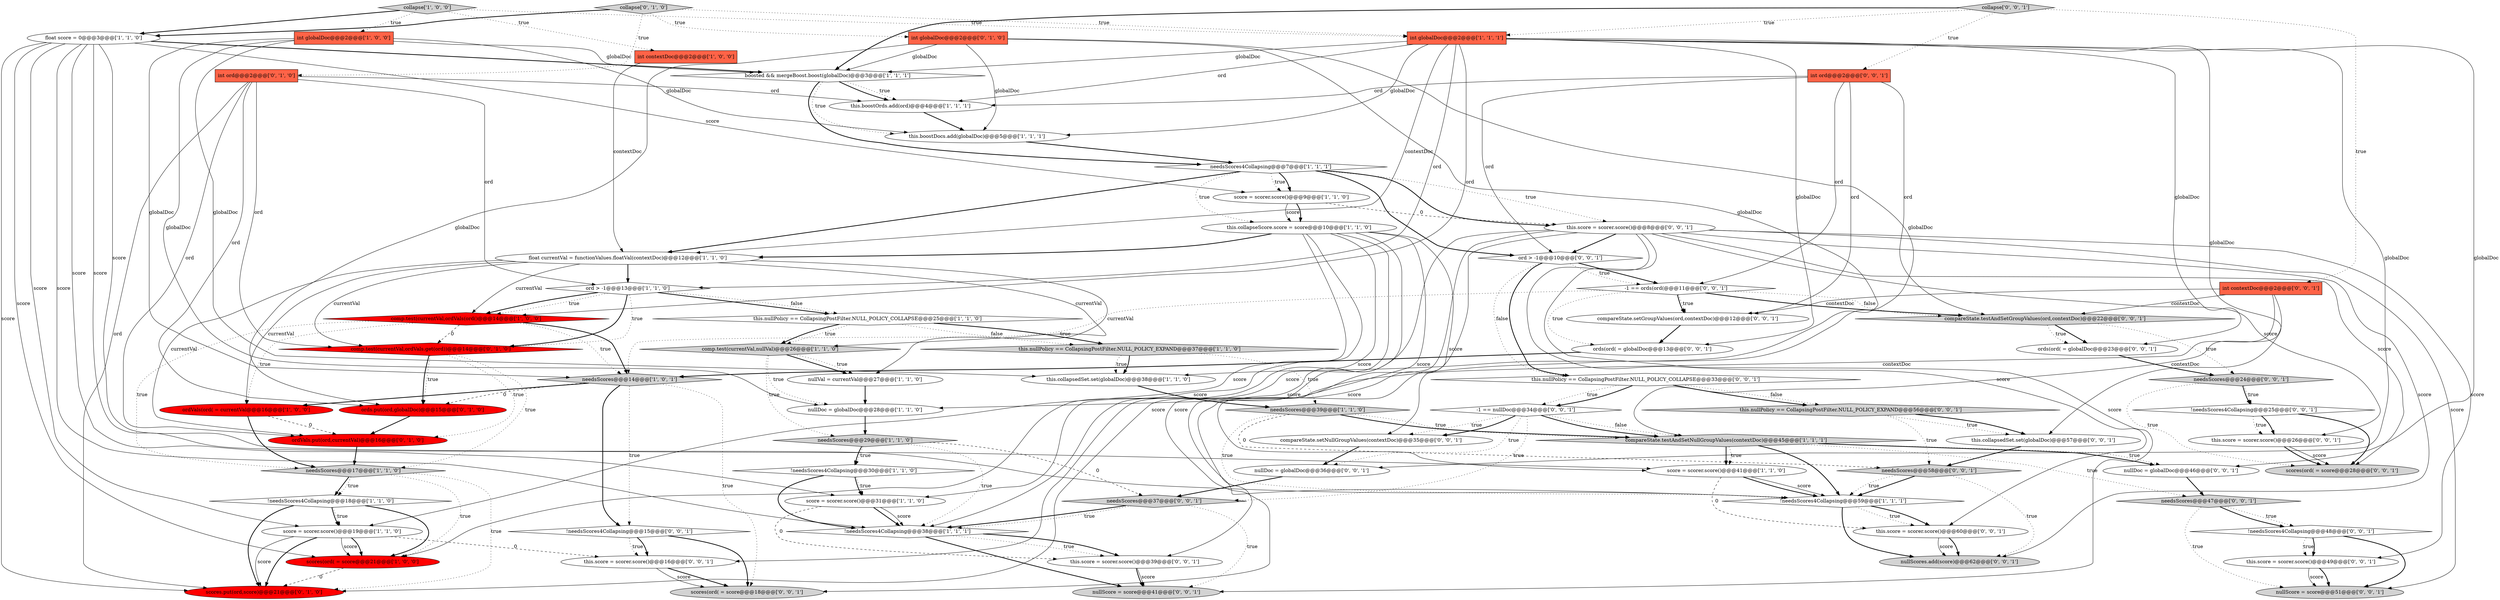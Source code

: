 digraph {
55 [style = filled, label = "this.score = scorer.score()@@@60@@@['0', '0', '1']", fillcolor = white, shape = ellipse image = "AAA0AAABBB3BBB"];
28 [style = filled, label = "!needsScores4Collapsing@@@38@@@['1', '1', '1']", fillcolor = white, shape = diamond image = "AAA0AAABBB1BBB"];
71 [style = filled, label = "int contextDoc@@@2@@@['0', '0', '1']", fillcolor = tomato, shape = box image = "AAA0AAABBB3BBB"];
8 [style = filled, label = "ordVals(ord( = currentVal@@@16@@@['1', '0', '0']", fillcolor = red, shape = ellipse image = "AAA1AAABBB1BBB"];
10 [style = filled, label = "score = scorer.score()@@@19@@@['1', '1', '0']", fillcolor = white, shape = ellipse image = "AAA0AAABBB1BBB"];
58 [style = filled, label = "-1 == nullDoc@@@34@@@['0', '0', '1']", fillcolor = white, shape = diamond image = "AAA0AAABBB3BBB"];
21 [style = filled, label = "this.boostDocs.add(globalDoc)@@@5@@@['1', '1', '1']", fillcolor = white, shape = ellipse image = "AAA0AAABBB1BBB"];
72 [style = filled, label = "compareState.testAndSetGroupValues(ord,contextDoc)@@@22@@@['0', '0', '1']", fillcolor = lightgray, shape = diamond image = "AAA0AAABBB3BBB"];
7 [style = filled, label = "needsScores@@@14@@@['1', '0', '1']", fillcolor = lightgray, shape = diamond image = "AAA0AAABBB1BBB"];
18 [style = filled, label = "this.collapsedSet.set(globalDoc)@@@38@@@['1', '1', '0']", fillcolor = white, shape = ellipse image = "AAA0AAABBB1BBB"];
56 [style = filled, label = "this.score = scorer.score()@@@39@@@['0', '0', '1']", fillcolor = white, shape = ellipse image = "AAA0AAABBB3BBB"];
24 [style = filled, label = "int globalDoc@@@2@@@['1', '0', '0']", fillcolor = tomato, shape = box image = "AAA0AAABBB1BBB"];
3 [style = filled, label = "collapse['1', '0', '0']", fillcolor = lightgray, shape = diamond image = "AAA0AAABBB1BBB"];
41 [style = filled, label = "!needsScores4Collapsing@@@15@@@['0', '0', '1']", fillcolor = white, shape = diamond image = "AAA0AAABBB3BBB"];
49 [style = filled, label = "needsScores@@@37@@@['0', '0', '1']", fillcolor = lightgray, shape = diamond image = "AAA0AAABBB3BBB"];
13 [style = filled, label = "ord > -1@@@13@@@['1', '1', '0']", fillcolor = white, shape = diamond image = "AAA0AAABBB1BBB"];
60 [style = filled, label = "-1 == ords(ord(@@@11@@@['0', '0', '1']", fillcolor = white, shape = diamond image = "AAA0AAABBB3BBB"];
73 [style = filled, label = "nullDoc = globalDoc@@@36@@@['0', '0', '1']", fillcolor = white, shape = ellipse image = "AAA0AAABBB3BBB"];
2 [style = filled, label = "float score = 0@@@3@@@['1', '1', '0']", fillcolor = white, shape = ellipse image = "AAA0AAABBB1BBB"];
9 [style = filled, label = "float currentVal = functionValues.floatVal(contextDoc)@@@12@@@['1', '1', '0']", fillcolor = white, shape = ellipse image = "AAA0AAABBB1BBB"];
17 [style = filled, label = "this.nullPolicy == CollapsingPostFilter.NULL_POLICY_COLLAPSE@@@25@@@['1', '1', '0']", fillcolor = white, shape = diamond image = "AAA0AAABBB1BBB"];
16 [style = filled, label = "compareState.testAndSetNullGroupValues(contextDoc)@@@45@@@['1', '1', '1']", fillcolor = lightgray, shape = diamond image = "AAA0AAABBB1BBB"];
43 [style = filled, label = "this.nullPolicy == CollapsingPostFilter.NULL_POLICY_EXPAND@@@56@@@['0', '0', '1']", fillcolor = lightgray, shape = diamond image = "AAA0AAABBB3BBB"];
50 [style = filled, label = "needsScores@@@24@@@['0', '0', '1']", fillcolor = lightgray, shape = diamond image = "AAA0AAABBB3BBB"];
54 [style = filled, label = "ords(ord( = globalDoc@@@13@@@['0', '0', '1']", fillcolor = white, shape = ellipse image = "AAA0AAABBB3BBB"];
62 [style = filled, label = "collapse['0', '0', '1']", fillcolor = lightgray, shape = diamond image = "AAA0AAABBB3BBB"];
63 [style = filled, label = "nullScores.add(score)@@@62@@@['0', '0', '1']", fillcolor = lightgray, shape = ellipse image = "AAA0AAABBB3BBB"];
65 [style = filled, label = "needsScores@@@58@@@['0', '0', '1']", fillcolor = lightgray, shape = diamond image = "AAA0AAABBB3BBB"];
27 [style = filled, label = "!needsScores4Collapsing@@@59@@@['1', '1', '1']", fillcolor = white, shape = diamond image = "AAA0AAABBB1BBB"];
15 [style = filled, label = "comp.test(currentVal,ordVals(ord()@@@14@@@['1', '0', '0']", fillcolor = red, shape = diamond image = "AAA1AAABBB1BBB"];
38 [style = filled, label = "comp.test(currentVal,ordVals.get(ord))@@@14@@@['0', '1', '0']", fillcolor = red, shape = diamond image = "AAA1AAABBB2BBB"];
33 [style = filled, label = "comp.test(currentVal,nullVal)@@@26@@@['1', '1', '0']", fillcolor = lightgray, shape = diamond image = "AAA0AAABBB1BBB"];
51 [style = filled, label = "nullDoc = globalDoc@@@46@@@['0', '0', '1']", fillcolor = white, shape = ellipse image = "AAA0AAABBB3BBB"];
70 [style = filled, label = "scores(ord( = score@@@28@@@['0', '0', '1']", fillcolor = lightgray, shape = ellipse image = "AAA0AAABBB3BBB"];
1 [style = filled, label = "needsScores@@@39@@@['1', '1', '0']", fillcolor = lightgray, shape = diamond image = "AAA0AAABBB1BBB"];
25 [style = filled, label = "this.boostOrds.add(ord)@@@4@@@['1', '1', '1']", fillcolor = white, shape = ellipse image = "AAA0AAABBB1BBB"];
45 [style = filled, label = "!needsScores4Collapsing@@@25@@@['0', '0', '1']", fillcolor = white, shape = diamond image = "AAA0AAABBB3BBB"];
23 [style = filled, label = "nullDoc = globalDoc@@@28@@@['1', '1', '0']", fillcolor = white, shape = ellipse image = "AAA0AAABBB1BBB"];
5 [style = filled, label = "!needsScores4Collapsing@@@18@@@['1', '1', '0']", fillcolor = white, shape = diamond image = "AAA0AAABBB1BBB"];
32 [style = filled, label = "int globalDoc@@@2@@@['1', '1', '1']", fillcolor = tomato, shape = box image = "AAA0AAABBB1BBB"];
19 [style = filled, label = "this.collapseScore.score = score@@@10@@@['1', '1', '0']", fillcolor = white, shape = ellipse image = "AAA0AAABBB1BBB"];
37 [style = filled, label = "int ord@@@2@@@['0', '1', '0']", fillcolor = tomato, shape = box image = "AAA0AAABBB2BBB"];
52 [style = filled, label = "nullScore = score@@@51@@@['0', '0', '1']", fillcolor = lightgray, shape = ellipse image = "AAA0AAABBB3BBB"];
4 [style = filled, label = "needsScores@@@29@@@['1', '1', '0']", fillcolor = lightgray, shape = diamond image = "AAA0AAABBB1BBB"];
35 [style = filled, label = "ordVals.put(ord,currentVal)@@@16@@@['0', '1', '0']", fillcolor = red, shape = ellipse image = "AAA1AAABBB2BBB"];
68 [style = filled, label = "this.collapsedSet.set(globalDoc)@@@57@@@['0', '0', '1']", fillcolor = white, shape = ellipse image = "AAA0AAABBB3BBB"];
67 [style = filled, label = "!needsScores4Collapsing@@@48@@@['0', '0', '1']", fillcolor = white, shape = diamond image = "AAA0AAABBB3BBB"];
14 [style = filled, label = "!needsScores4Collapsing@@@30@@@['1', '1', '0']", fillcolor = white, shape = diamond image = "AAA0AAABBB1BBB"];
40 [style = filled, label = "ords.put(ord,globalDoc)@@@15@@@['0', '1', '0']", fillcolor = red, shape = ellipse image = "AAA1AAABBB2BBB"];
53 [style = filled, label = "this.score = scorer.score()@@@49@@@['0', '0', '1']", fillcolor = white, shape = ellipse image = "AAA0AAABBB3BBB"];
74 [style = filled, label = "this.nullPolicy == CollapsingPostFilter.NULL_POLICY_COLLAPSE@@@33@@@['0', '0', '1']", fillcolor = white, shape = diamond image = "AAA0AAABBB3BBB"];
34 [style = filled, label = "int globalDoc@@@2@@@['0', '1', '0']", fillcolor = tomato, shape = box image = "AAA0AAABBB2BBB"];
46 [style = filled, label = "ord > -1@@@10@@@['0', '0', '1']", fillcolor = white, shape = diamond image = "AAA0AAABBB3BBB"];
12 [style = filled, label = "needsScores@@@17@@@['1', '1', '0']", fillcolor = lightgray, shape = diamond image = "AAA0AAABBB1BBB"];
0 [style = filled, label = "needsScores4Collapsing@@@7@@@['1', '1', '1']", fillcolor = white, shape = diamond image = "AAA0AAABBB1BBB"];
20 [style = filled, label = "this.nullPolicy == CollapsingPostFilter.NULL_POLICY_EXPAND@@@37@@@['1', '1', '0']", fillcolor = lightgray, shape = diamond image = "AAA0AAABBB1BBB"];
42 [style = filled, label = "nullScore = score@@@41@@@['0', '0', '1']", fillcolor = lightgray, shape = ellipse image = "AAA0AAABBB3BBB"];
61 [style = filled, label = "this.score = scorer.score()@@@26@@@['0', '0', '1']", fillcolor = white, shape = ellipse image = "AAA0AAABBB3BBB"];
47 [style = filled, label = "compareState.setGroupValues(ord,contextDoc)@@@12@@@['0', '0', '1']", fillcolor = white, shape = ellipse image = "AAA0AAABBB3BBB"];
6 [style = filled, label = "int contextDoc@@@2@@@['1', '0', '0']", fillcolor = tomato, shape = box image = "AAA0AAABBB1BBB"];
26 [style = filled, label = "score = scorer.score()@@@9@@@['1', '1', '0']", fillcolor = white, shape = ellipse image = "AAA0AAABBB1BBB"];
31 [style = filled, label = "score = scorer.score()@@@31@@@['1', '1', '0']", fillcolor = white, shape = ellipse image = "AAA0AAABBB1BBB"];
64 [style = filled, label = "needsScores@@@47@@@['0', '0', '1']", fillcolor = lightgray, shape = diamond image = "AAA0AAABBB3BBB"];
11 [style = filled, label = "scores(ord( = score@@@21@@@['1', '0', '0']", fillcolor = red, shape = ellipse image = "AAA1AAABBB1BBB"];
39 [style = filled, label = "collapse['0', '1', '0']", fillcolor = lightgray, shape = diamond image = "AAA0AAABBB2BBB"];
48 [style = filled, label = "scores(ord( = score@@@18@@@['0', '0', '1']", fillcolor = lightgray, shape = ellipse image = "AAA0AAABBB3BBB"];
69 [style = filled, label = "this.score = scorer.score()@@@8@@@['0', '0', '1']", fillcolor = white, shape = ellipse image = "AAA0AAABBB3BBB"];
57 [style = filled, label = "ords(ord( = globalDoc@@@23@@@['0', '0', '1']", fillcolor = white, shape = ellipse image = "AAA0AAABBB3BBB"];
30 [style = filled, label = "nullVal = currentVal@@@27@@@['1', '1', '0']", fillcolor = white, shape = ellipse image = "AAA0AAABBB1BBB"];
36 [style = filled, label = "scores.put(ord,score)@@@21@@@['0', '1', '0']", fillcolor = red, shape = ellipse image = "AAA1AAABBB2BBB"];
59 [style = filled, label = "int ord@@@2@@@['0', '0', '1']", fillcolor = tomato, shape = box image = "AAA0AAABBB3BBB"];
44 [style = filled, label = "this.score = scorer.score()@@@16@@@['0', '0', '1']", fillcolor = white, shape = ellipse image = "AAA0AAABBB3BBB"];
66 [style = filled, label = "compareState.setNullGroupValues(contextDoc)@@@35@@@['0', '0', '1']", fillcolor = white, shape = ellipse image = "AAA0AAABBB3BBB"];
29 [style = filled, label = "score = scorer.score()@@@41@@@['1', '1', '0']", fillcolor = white, shape = ellipse image = "AAA0AAABBB1BBB"];
22 [style = filled, label = "boosted && mergeBoost.boost(globalDoc)@@@3@@@['1', '1', '1']", fillcolor = white, shape = diamond image = "AAA0AAABBB1BBB"];
71->16 [style = solid, label="contextDoc"];
16->51 [style = bold, label=""];
2->26 [style = solid, label="score"];
43->68 [style = dotted, label="true"];
12->5 [style = bold, label=""];
69->46 [style = bold, label=""];
0->46 [style = bold, label=""];
72->57 [style = bold, label=""];
0->19 [style = dotted, label="true"];
8->35 [style = dashed, label="0"];
19->27 [style = solid, label="score"];
14->28 [style = bold, label=""];
56->42 [style = solid, label="score"];
34->23 [style = solid, label="globalDoc"];
3->6 [style = dotted, label="true"];
15->7 [style = dotted, label="true"];
7->8 [style = bold, label=""];
62->71 [style = dotted, label="true"];
19->28 [style = solid, label="score"];
15->38 [style = dashed, label="0"];
55->63 [style = bold, label=""];
32->9 [style = solid, label="contextDoc"];
41->48 [style = bold, label=""];
9->35 [style = solid, label="currentVal"];
71->66 [style = solid, label="contextDoc"];
13->17 [style = bold, label=""];
31->56 [style = dashed, label="0"];
32->13 [style = solid, label="ord"];
60->47 [style = bold, label=""];
22->0 [style = bold, label=""];
45->61 [style = bold, label=""];
15->8 [style = dotted, label="true"];
59->72 [style = solid, label="ord"];
19->9 [style = bold, label=""];
10->11 [style = solid, label="score"];
69->55 [style = solid, label="score"];
24->21 [style = solid, label="globalDoc"];
50->45 [style = bold, label=""];
7->41 [style = dotted, label="true"];
66->73 [style = bold, label=""];
20->18 [style = dotted, label="true"];
72->57 [style = dotted, label="true"];
13->15 [style = dotted, label="true"];
69->56 [style = solid, label="score"];
19->29 [style = solid, label="score"];
37->40 [style = solid, label="ord"];
28->42 [style = bold, label=""];
74->58 [style = dotted, label="true"];
64->52 [style = dotted, label="true"];
5->36 [style = bold, label=""];
67->52 [style = bold, label=""];
35->12 [style = bold, label=""];
38->40 [style = dotted, label="true"];
25->21 [style = bold, label=""];
1->27 [style = dotted, label="true"];
17->20 [style = bold, label=""];
10->11 [style = bold, label=""];
45->70 [style = bold, label=""];
50->45 [style = dotted, label="true"];
5->10 [style = bold, label=""];
22->25 [style = bold, label=""];
38->12 [style = dotted, label="true"];
60->7 [style = dotted, label="true"];
32->51 [style = solid, label="globalDoc"];
33->4 [style = dotted, label="true"];
21->0 [style = bold, label=""];
58->16 [style = bold, label=""];
26->19 [style = solid, label="score"];
24->7 [style = solid, label="globalDoc"];
53->52 [style = bold, label=""];
59->60 [style = solid, label="ord"];
16->29 [style = bold, label=""];
32->73 [style = solid, label="globalDoc"];
37->35 [style = solid, label="ord"];
9->33 [style = solid, label="currentVal"];
67->53 [style = dotted, label="true"];
1->65 [style = dashed, label="0"];
32->25 [style = solid, label="ord"];
4->49 [style = dashed, label="0"];
69->52 [style = solid, label="score"];
67->53 [style = bold, label=""];
11->36 [style = dashed, label="0"];
2->31 [style = solid, label="score"];
74->43 [style = bold, label=""];
4->28 [style = dotted, label="true"];
71->47 [style = solid, label="contextDoc"];
9->15 [style = solid, label="currentVal"];
46->60 [style = bold, label=""];
12->11 [style = dotted, label="true"];
20->18 [style = bold, label=""];
29->27 [style = bold, label=""];
58->73 [style = dotted, label="true"];
65->27 [style = bold, label=""];
61->70 [style = solid, label="score"];
58->16 [style = dotted, label="false"];
69->42 [style = solid, label="score"];
18->1 [style = bold, label=""];
3->2 [style = bold, label=""];
47->54 [style = bold, label=""];
1->16 [style = bold, label=""];
60->47 [style = dotted, label="true"];
19->10 [style = solid, label="score"];
32->68 [style = solid, label="globalDoc"];
9->38 [style = solid, label="currentVal"];
33->30 [style = bold, label=""];
15->12 [style = dotted, label="true"];
29->27 [style = solid, label="score"];
19->31 [style = solid, label="score"];
5->11 [style = bold, label=""];
13->15 [style = bold, label=""];
69->53 [style = solid, label="score"];
31->28 [style = bold, label=""];
61->70 [style = bold, label=""];
0->26 [style = dotted, label="true"];
32->22 [style = solid, label="globalDoc"];
17->33 [style = dotted, label="true"];
39->34 [style = dotted, label="true"];
69->63 [style = solid, label="score"];
22->21 [style = dotted, label="true"];
46->60 [style = dotted, label="true"];
4->14 [style = bold, label=""];
24->18 [style = solid, label="globalDoc"];
40->35 [style = bold, label=""];
54->7 [style = bold, label=""];
62->22 [style = bold, label=""];
16->27 [style = bold, label=""];
6->9 [style = solid, label="contextDoc"];
19->11 [style = solid, label="score"];
64->67 [style = dotted, label="true"];
62->59 [style = dotted, label="true"];
71->72 [style = solid, label="contextDoc"];
19->36 [style = solid, label="score"];
59->46 [style = solid, label="ord"];
10->36 [style = solid, label="score"];
73->49 [style = bold, label=""];
5->10 [style = dotted, label="true"];
16->64 [style = dotted, label="true"];
22->25 [style = dotted, label="true"];
68->65 [style = bold, label=""];
12->36 [style = dotted, label="true"];
49->28 [style = bold, label=""];
59->47 [style = solid, label="ord"];
69->70 [style = solid, label="score"];
13->38 [style = dotted, label="true"];
58->66 [style = dotted, label="true"];
24->23 [style = solid, label="globalDoc"];
26->19 [style = bold, label=""];
60->54 [style = dotted, label="true"];
16->51 [style = dotted, label="true"];
34->18 [style = solid, label="globalDoc"];
49->42 [style = dotted, label="true"];
3->24 [style = dotted, label="true"];
58->66 [style = bold, label=""];
50->70 [style = dotted, label="true"];
32->57 [style = solid, label="globalDoc"];
39->37 [style = dotted, label="true"];
49->28 [style = dotted, label="true"];
27->55 [style = bold, label=""];
20->1 [style = dotted, label="true"];
58->49 [style = dotted, label="true"];
60->72 [style = bold, label=""];
65->27 [style = dotted, label="true"];
51->64 [style = bold, label=""];
69->48 [style = solid, label="score"];
74->43 [style = dotted, label="false"];
2->27 [style = solid, label="score"];
39->2 [style = bold, label=""];
14->31 [style = bold, label=""];
37->36 [style = solid, label="ord"];
7->48 [style = dotted, label="true"];
0->69 [style = bold, label=""];
2->11 [style = solid, label="score"];
37->38 [style = solid, label="ord"];
7->41 [style = bold, label=""];
64->67 [style = bold, label=""];
1->16 [style = dotted, label="true"];
37->25 [style = solid, label="ord"];
32->21 [style = solid, label="globalDoc"];
38->40 [style = bold, label=""];
16->29 [style = dotted, label="true"];
28->56 [style = dotted, label="true"];
46->74 [style = bold, label=""];
41->44 [style = dotted, label="true"];
8->12 [style = bold, label=""];
2->28 [style = solid, label="score"];
2->10 [style = solid, label="score"];
74->58 [style = bold, label=""];
7->40 [style = dashed, label="0"];
17->20 [style = dotted, label="false"];
0->9 [style = bold, label=""];
53->52 [style = solid, label="score"];
69->44 [style = solid, label="score"];
0->26 [style = bold, label=""];
3->32 [style = dotted, label="true"];
15->7 [style = bold, label=""];
32->54 [style = solid, label="globalDoc"];
57->50 [style = bold, label=""];
30->23 [style = bold, label=""];
26->69 [style = dashed, label="0"];
32->15 [style = solid, label="ord"];
23->4 [style = bold, label=""];
43->68 [style = bold, label=""];
31->28 [style = solid, label="score"];
10->44 [style = dashed, label="0"];
69->61 [style = solid, label="score"];
17->33 [style = bold, label=""];
27->63 [style = bold, label=""];
0->69 [style = dotted, label="true"];
45->61 [style = dotted, label="true"];
4->14 [style = dotted, label="true"];
29->55 [style = dashed, label="0"];
33->30 [style = dotted, label="true"];
2->36 [style = solid, label="score"];
55->63 [style = solid, label="score"];
9->8 [style = solid, label="currentVal"];
2->29 [style = solid, label="score"];
59->25 [style = solid, label="ord"];
10->36 [style = bold, label=""];
28->56 [style = bold, label=""];
56->42 [style = bold, label=""];
27->55 [style = dotted, label="true"];
33->23 [style = dotted, label="true"];
39->32 [style = dotted, label="true"];
13->17 [style = dotted, label="false"];
34->21 [style = solid, label="globalDoc"];
12->5 [style = dotted, label="true"];
44->48 [style = bold, label=""];
38->35 [style = dotted, label="true"];
46->74 [style = dotted, label="false"];
43->65 [style = dotted, label="true"];
14->31 [style = dotted, label="true"];
13->38 [style = bold, label=""];
24->22 [style = solid, label="globalDoc"];
34->40 [style = solid, label="globalDoc"];
37->13 [style = solid, label="ord"];
34->22 [style = solid, label="globalDoc"];
2->22 [style = bold, label=""];
60->72 [style = dotted, label="false"];
62->32 [style = dotted, label="true"];
65->63 [style = dotted, label="true"];
41->44 [style = bold, label=""];
9->30 [style = solid, label="currentVal"];
72->50 [style = dotted, label="true"];
44->48 [style = solid, label="score"];
9->13 [style = bold, label=""];
}
